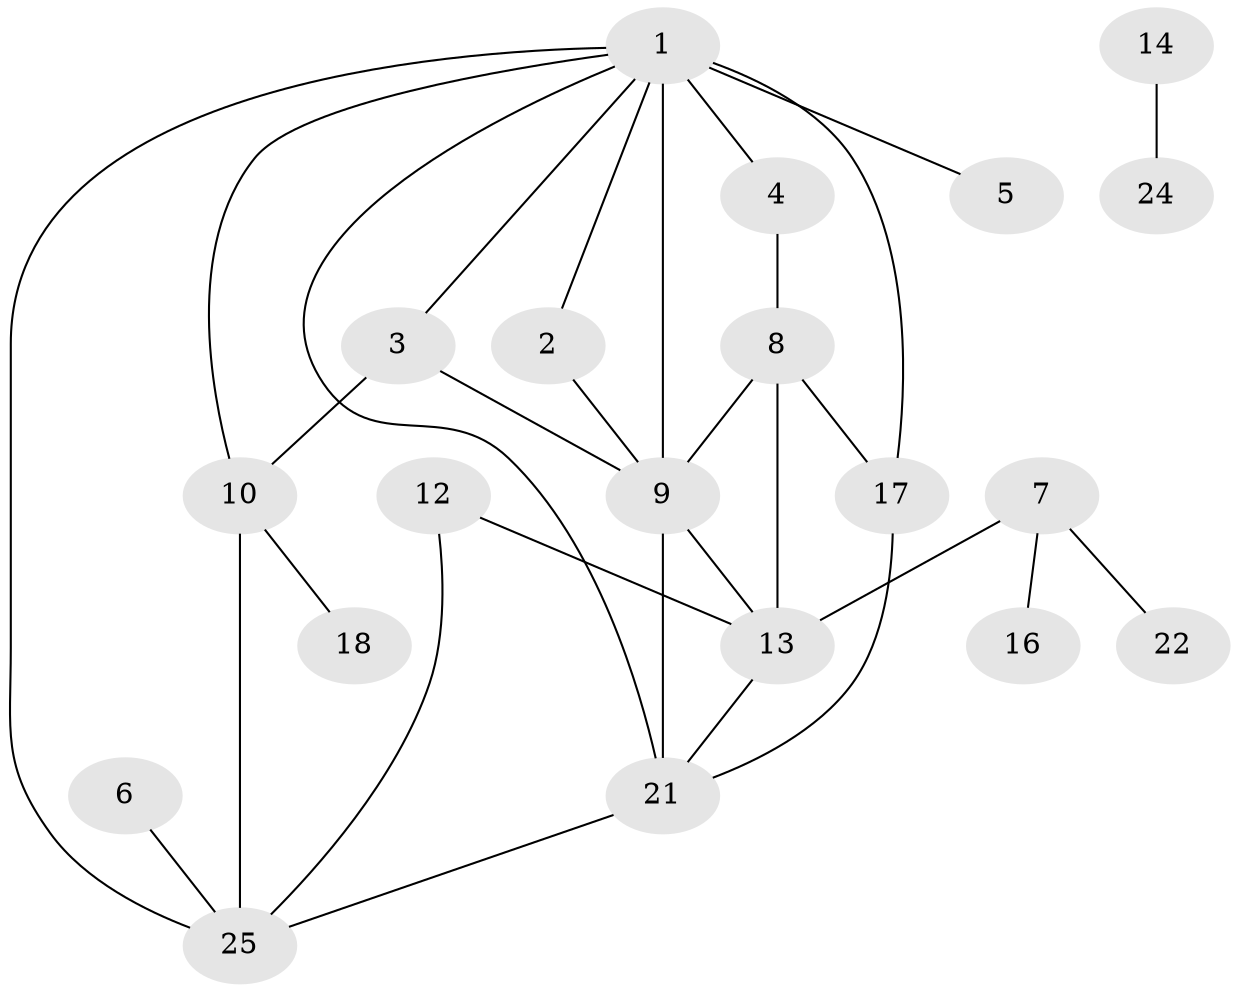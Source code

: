 // original degree distribution, {4: 0.11627906976744186, 2: 0.37209302325581395, 3: 0.11627906976744186, 1: 0.22093023255813954, 5: 0.05813953488372093, 0: 0.06976744186046512, 6: 0.046511627906976744}
// Generated by graph-tools (version 1.1) at 2025/48/03/04/25 22:48:35]
// undirected, 20 vertices, 30 edges
graph export_dot {
  node [color=gray90,style=filled];
  1;
  2;
  3;
  4;
  5;
  6;
  7;
  8;
  9;
  10;
  12;
  13;
  14;
  16;
  17;
  18;
  21;
  22;
  24;
  25;
  1 -- 2 [weight=1.0];
  1 -- 3 [weight=1.0];
  1 -- 4 [weight=2.0];
  1 -- 5 [weight=1.0];
  1 -- 9 [weight=7.0];
  1 -- 10 [weight=1.0];
  1 -- 17 [weight=2.0];
  1 -- 21 [weight=1.0];
  1 -- 25 [weight=1.0];
  2 -- 9 [weight=1.0];
  3 -- 9 [weight=1.0];
  3 -- 10 [weight=1.0];
  4 -- 8 [weight=2.0];
  6 -- 25 [weight=1.0];
  7 -- 13 [weight=1.0];
  7 -- 16 [weight=1.0];
  7 -- 22 [weight=1.0];
  8 -- 9 [weight=1.0];
  8 -- 13 [weight=2.0];
  8 -- 17 [weight=2.0];
  9 -- 13 [weight=1.0];
  9 -- 21 [weight=2.0];
  10 -- 18 [weight=1.0];
  10 -- 25 [weight=2.0];
  12 -- 13 [weight=1.0];
  12 -- 25 [weight=1.0];
  13 -- 21 [weight=2.0];
  14 -- 24 [weight=1.0];
  17 -- 21 [weight=1.0];
  21 -- 25 [weight=2.0];
}

